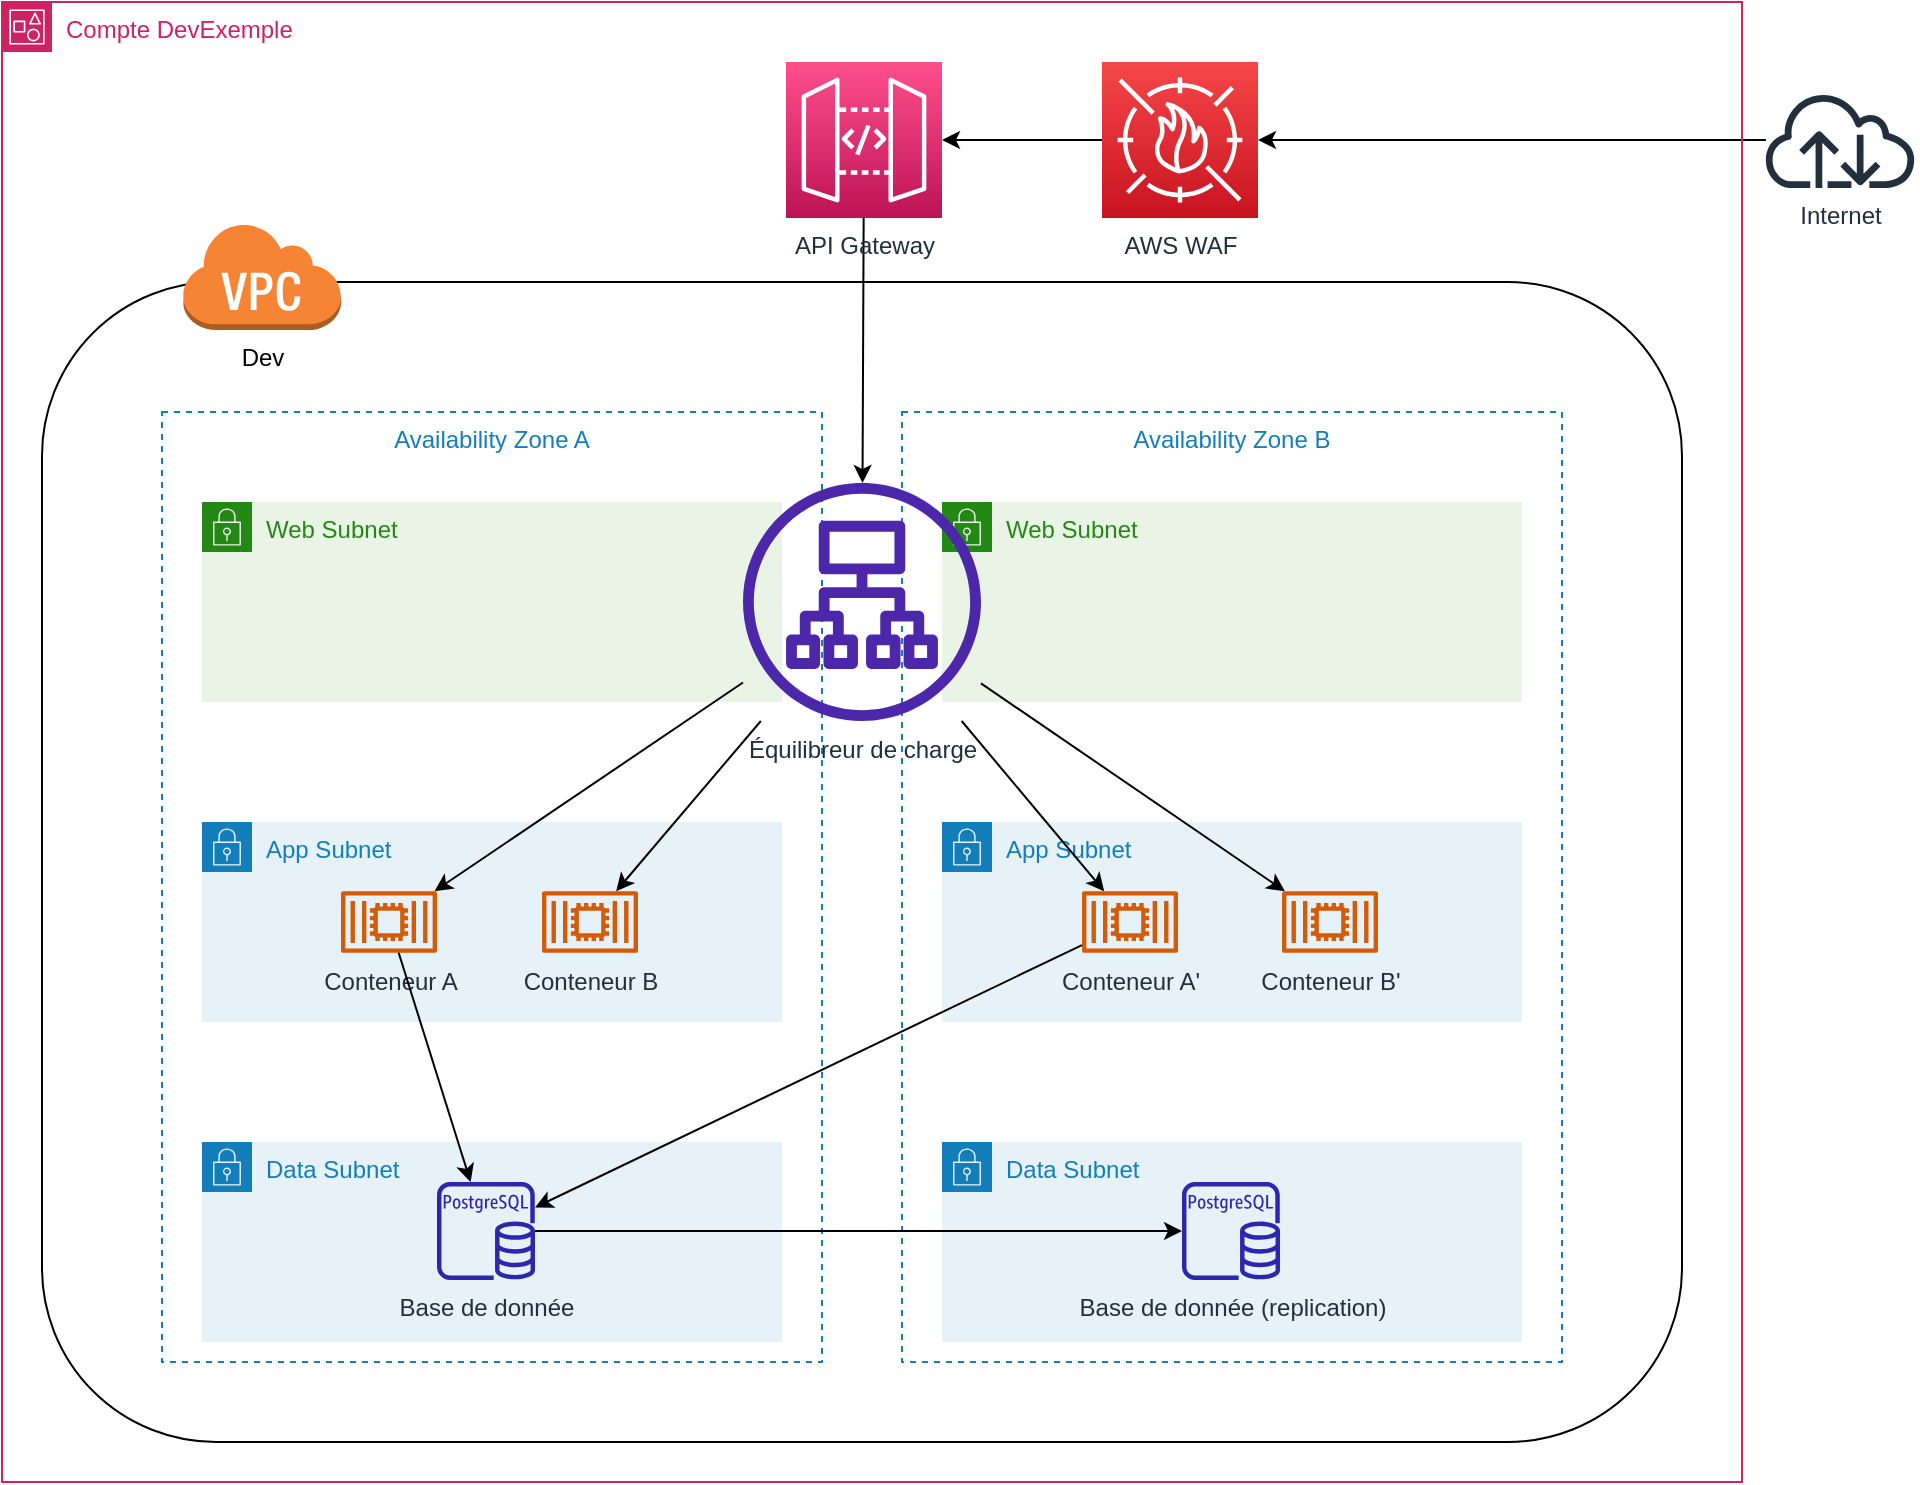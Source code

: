 <mxfile version="20.2.3" type="device"><diagram id="QwVLbFLz_wdLK7h5ZTzU" name="Page-1"><mxGraphModel dx="1289" dy="1144" grid="1" gridSize="10" guides="1" tooltips="1" connect="1" arrows="1" fold="1" page="1" pageScale="1" pageWidth="1100" pageHeight="850" math="0" shadow="0"><root><mxCell id="0"/><mxCell id="1" parent="0"/><mxCell id="FZyQllUCwNQQ6tevmJGe-1" value="" style="rounded=1;whiteSpace=wrap;html=1;strokeColor=default;" vertex="1" parent="1"><mxGeometry x="120" y="160" width="820" height="580" as="geometry"/></mxCell><mxCell id="FZyQllUCwNQQ6tevmJGe-2" value="Availability Zone B" style="fillColor=none;strokeColor=#147EBA;dashed=1;verticalAlign=top;fontStyle=0;fontColor=#147EBA;" vertex="1" parent="1"><mxGeometry x="550" y="225" width="330" height="475" as="geometry"/></mxCell><mxCell id="FZyQllUCwNQQ6tevmJGe-3" value="Dev" style="outlineConnect=0;dashed=0;verticalLabelPosition=bottom;verticalAlign=top;align=center;html=1;shape=mxgraph.aws3.virtual_private_cloud;fillColor=#F58534;gradientColor=none;" vertex="1" parent="1"><mxGeometry x="190" y="130" width="79.5" height="54" as="geometry"/></mxCell><mxCell id="FZyQllUCwNQQ6tevmJGe-4" value="Availability Zone A" style="fillColor=none;strokeColor=#147EBA;dashed=1;verticalAlign=top;fontStyle=0;fontColor=#147EBA;" vertex="1" parent="1"><mxGeometry x="180" y="225" width="330" height="475" as="geometry"/></mxCell><mxCell id="FZyQllUCwNQQ6tevmJGe-6" value="Web Subnet" style="points=[[0,0],[0.25,0],[0.5,0],[0.75,0],[1,0],[1,0.25],[1,0.5],[1,0.75],[1,1],[0.75,1],[0.5,1],[0.25,1],[0,1],[0,0.75],[0,0.5],[0,0.25]];outlineConnect=0;gradientColor=none;html=1;whiteSpace=wrap;fontSize=12;fontStyle=0;container=1;pointerEvents=0;collapsible=0;recursiveResize=0;shape=mxgraph.aws4.group;grIcon=mxgraph.aws4.group_security_group;grStroke=0;strokeColor=#248814;fillColor=#E9F3E6;verticalAlign=top;align=left;spacingLeft=30;fontColor=#248814;perimeterSpacing=1;labelBorderColor=none;backgroundOutline=0;fillStyle=auto;" vertex="1" parent="1"><mxGeometry x="200" y="270" width="290" height="100" as="geometry"/></mxCell><mxCell id="FZyQllUCwNQQ6tevmJGe-8" value="App Subnet" style="points=[[0,0],[0.25,0],[0.5,0],[0.75,0],[1,0],[1,0.25],[1,0.5],[1,0.75],[1,1],[0.75,1],[0.5,1],[0.25,1],[0,1],[0,0.75],[0,0.5],[0,0.25]];outlineConnect=0;gradientColor=none;html=1;whiteSpace=wrap;fontSize=12;fontStyle=0;container=1;pointerEvents=0;collapsible=0;recursiveResize=0;shape=mxgraph.aws4.group;grIcon=mxgraph.aws4.group_security_group;grStroke=0;strokeColor=#147EBA;fillColor=#E6F2F8;verticalAlign=top;align=left;spacingLeft=30;fontColor=#147EBA;dashed=0;" vertex="1" parent="1"><mxGeometry x="200" y="430" width="290" height="100" as="geometry"/></mxCell><mxCell id="FZyQllUCwNQQ6tevmJGe-28" value="Conteneur A" style="sketch=0;outlineConnect=0;fontColor=#232F3E;gradientColor=none;fillColor=#D45B07;strokeColor=none;dashed=0;verticalLabelPosition=bottom;verticalAlign=top;align=center;html=1;fontSize=12;fontStyle=0;aspect=fixed;pointerEvents=1;shape=mxgraph.aws4.container_2;" vertex="1" parent="FZyQllUCwNQQ6tevmJGe-8"><mxGeometry x="69.5" y="34.5" width="48" height="31" as="geometry"/></mxCell><mxCell id="FZyQllUCwNQQ6tevmJGe-29" value="Conteneur B" style="sketch=0;outlineConnect=0;fontColor=#232F3E;gradientColor=none;fillColor=#D45B07;strokeColor=none;dashed=0;verticalLabelPosition=bottom;verticalAlign=top;align=center;html=1;fontSize=12;fontStyle=0;aspect=fixed;pointerEvents=1;shape=mxgraph.aws4.container_2;" vertex="1" parent="FZyQllUCwNQQ6tevmJGe-8"><mxGeometry x="170" y="34.5" width="48" height="31" as="geometry"/></mxCell><mxCell id="FZyQllUCwNQQ6tevmJGe-9" value="Data Subnet" style="points=[[0,0],[0.25,0],[0.5,0],[0.75,0],[1,0],[1,0.25],[1,0.5],[1,0.75],[1,1],[0.75,1],[0.5,1],[0.25,1],[0,1],[0,0.75],[0,0.5],[0,0.25]];outlineConnect=0;gradientColor=none;html=1;whiteSpace=wrap;fontSize=12;fontStyle=0;container=1;pointerEvents=0;collapsible=0;recursiveResize=0;shape=mxgraph.aws4.group;grIcon=mxgraph.aws4.group_security_group;grStroke=0;strokeColor=#147EBA;fillColor=#E6F2F8;verticalAlign=top;align=left;spacingLeft=30;fontColor=#147EBA;dashed=0;" vertex="1" parent="1"><mxGeometry x="200" y="590" width="290" height="100" as="geometry"/></mxCell><mxCell id="FZyQllUCwNQQ6tevmJGe-32" value="Base de donnée" style="sketch=0;outlineConnect=0;fontColor=#232F3E;gradientColor=none;fillColor=#2E27AD;strokeColor=none;dashed=0;verticalLabelPosition=bottom;verticalAlign=top;align=center;html=1;fontSize=12;fontStyle=0;aspect=fixed;pointerEvents=1;shape=mxgraph.aws4.rds_postgresql_instance;" vertex="1" parent="FZyQllUCwNQQ6tevmJGe-9"><mxGeometry x="117.5" y="20" width="49" height="49" as="geometry"/></mxCell><mxCell id="FZyQllUCwNQQ6tevmJGe-18" value="Web Subnet" style="points=[[0,0],[0.25,0],[0.5,0],[0.75,0],[1,0],[1,0.25],[1,0.5],[1,0.75],[1,1],[0.75,1],[0.5,1],[0.25,1],[0,1],[0,0.75],[0,0.5],[0,0.25]];outlineConnect=0;gradientColor=none;html=1;whiteSpace=wrap;fontSize=12;fontStyle=0;container=1;pointerEvents=0;collapsible=0;recursiveResize=0;shape=mxgraph.aws4.group;grIcon=mxgraph.aws4.group_security_group;grStroke=0;strokeColor=#248814;fillColor=#E9F3E6;verticalAlign=top;align=left;spacingLeft=30;fontColor=#248814;perimeterSpacing=1;labelBorderColor=none;backgroundOutline=0;fillStyle=auto;" vertex="1" parent="1"><mxGeometry x="570" y="270" width="290" height="100" as="geometry"/></mxCell><mxCell id="FZyQllUCwNQQ6tevmJGe-19" value="App Subnet" style="points=[[0,0],[0.25,0],[0.5,0],[0.75,0],[1,0],[1,0.25],[1,0.5],[1,0.75],[1,1],[0.75,1],[0.5,1],[0.25,1],[0,1],[0,0.75],[0,0.5],[0,0.25]];outlineConnect=0;gradientColor=none;html=1;whiteSpace=wrap;fontSize=12;fontStyle=0;container=1;pointerEvents=0;collapsible=0;recursiveResize=0;shape=mxgraph.aws4.group;grIcon=mxgraph.aws4.group_security_group;grStroke=0;strokeColor=#147EBA;fillColor=#E6F2F8;verticalAlign=top;align=left;spacingLeft=30;fontColor=#147EBA;dashed=0;" vertex="1" parent="1"><mxGeometry x="570" y="430" width="290" height="100" as="geometry"/></mxCell><mxCell id="FZyQllUCwNQQ6tevmJGe-30" value="Conteneur A'" style="sketch=0;outlineConnect=0;fontColor=#232F3E;gradientColor=none;fillColor=#D45B07;strokeColor=none;dashed=0;verticalLabelPosition=bottom;verticalAlign=top;align=center;html=1;fontSize=12;fontStyle=0;aspect=fixed;pointerEvents=1;shape=mxgraph.aws4.container_2;" vertex="1" parent="FZyQllUCwNQQ6tevmJGe-19"><mxGeometry x="70" y="34.5" width="48" height="31" as="geometry"/></mxCell><mxCell id="FZyQllUCwNQQ6tevmJGe-31" value="Conteneur B'" style="sketch=0;outlineConnect=0;fontColor=#232F3E;gradientColor=none;fillColor=#D45B07;strokeColor=none;dashed=0;verticalLabelPosition=bottom;verticalAlign=top;align=center;html=1;fontSize=12;fontStyle=0;aspect=fixed;pointerEvents=1;shape=mxgraph.aws4.container_2;" vertex="1" parent="FZyQllUCwNQQ6tevmJGe-19"><mxGeometry x="170" y="34.5" width="48" height="31" as="geometry"/></mxCell><mxCell id="FZyQllUCwNQQ6tevmJGe-20" value="Data Subnet" style="points=[[0,0],[0.25,0],[0.5,0],[0.75,0],[1,0],[1,0.25],[1,0.5],[1,0.75],[1,1],[0.75,1],[0.5,1],[0.25,1],[0,1],[0,0.75],[0,0.5],[0,0.25]];outlineConnect=0;gradientColor=none;html=1;whiteSpace=wrap;fontSize=12;fontStyle=0;container=1;pointerEvents=0;collapsible=0;recursiveResize=0;shape=mxgraph.aws4.group;grIcon=mxgraph.aws4.group_security_group;grStroke=0;strokeColor=#147EBA;fillColor=#E6F2F8;verticalAlign=top;align=left;spacingLeft=30;fontColor=#147EBA;dashed=0;" vertex="1" parent="1"><mxGeometry x="570" y="590" width="290" height="100" as="geometry"/></mxCell><mxCell id="FZyQllUCwNQQ6tevmJGe-34" style="rounded=0;orthogonalLoop=1;jettySize=auto;html=1;" edge="1" parent="1" source="FZyQllUCwNQQ6tevmJGe-27" target="FZyQllUCwNQQ6tevmJGe-28"><mxGeometry relative="1" as="geometry"/></mxCell><mxCell id="FZyQllUCwNQQ6tevmJGe-35" style="edgeStyle=none;rounded=0;orthogonalLoop=1;jettySize=auto;html=1;" edge="1" parent="1" source="FZyQllUCwNQQ6tevmJGe-27" target="FZyQllUCwNQQ6tevmJGe-29"><mxGeometry relative="1" as="geometry"/></mxCell><mxCell id="FZyQllUCwNQQ6tevmJGe-36" style="edgeStyle=none;rounded=0;orthogonalLoop=1;jettySize=auto;html=1;" edge="1" parent="1" source="FZyQllUCwNQQ6tevmJGe-27" target="FZyQllUCwNQQ6tevmJGe-30"><mxGeometry relative="1" as="geometry"/></mxCell><mxCell id="FZyQllUCwNQQ6tevmJGe-37" style="edgeStyle=none;rounded=0;orthogonalLoop=1;jettySize=auto;html=1;" edge="1" parent="1" source="FZyQllUCwNQQ6tevmJGe-27" target="FZyQllUCwNQQ6tevmJGe-31"><mxGeometry relative="1" as="geometry"/></mxCell><mxCell id="FZyQllUCwNQQ6tevmJGe-27" value="Équilibreur de charge" style="sketch=0;outlineConnect=0;fontColor=#232F3E;gradientColor=none;fillColor=#4D27AA;strokeColor=none;dashed=0;verticalLabelPosition=bottom;verticalAlign=top;align=center;html=1;fontSize=12;fontStyle=0;aspect=fixed;pointerEvents=1;shape=mxgraph.aws4.application_load_balancer;" vertex="1" parent="1"><mxGeometry x="470.5" y="260.5" width="119" height="119" as="geometry"/></mxCell><mxCell id="FZyQllUCwNQQ6tevmJGe-33" value="Base de donnée (replication)" style="sketch=0;outlineConnect=0;fontColor=#232F3E;gradientColor=none;fillColor=#2E27AD;strokeColor=none;dashed=0;verticalLabelPosition=bottom;verticalAlign=top;align=center;html=1;fontSize=12;fontStyle=0;aspect=fixed;pointerEvents=1;shape=mxgraph.aws4.rds_postgresql_instance;" vertex="1" parent="1"><mxGeometry x="690" y="610" width="49" height="49" as="geometry"/></mxCell><mxCell id="FZyQllUCwNQQ6tevmJGe-38" style="edgeStyle=none;rounded=0;orthogonalLoop=1;jettySize=auto;html=1;" edge="1" parent="1" source="FZyQllUCwNQQ6tevmJGe-28" target="FZyQllUCwNQQ6tevmJGe-32"><mxGeometry relative="1" as="geometry"/></mxCell><mxCell id="FZyQllUCwNQQ6tevmJGe-39" style="edgeStyle=none;rounded=0;orthogonalLoop=1;jettySize=auto;html=1;" edge="1" parent="1" source="FZyQllUCwNQQ6tevmJGe-30" target="FZyQllUCwNQQ6tevmJGe-32"><mxGeometry relative="1" as="geometry"/></mxCell><mxCell id="FZyQllUCwNQQ6tevmJGe-40" style="edgeStyle=none;rounded=0;orthogonalLoop=1;jettySize=auto;html=1;" edge="1" parent="1" source="FZyQllUCwNQQ6tevmJGe-32" target="FZyQllUCwNQQ6tevmJGe-33"><mxGeometry relative="1" as="geometry"/></mxCell><mxCell id="FZyQllUCwNQQ6tevmJGe-46" style="edgeStyle=none;rounded=0;orthogonalLoop=1;jettySize=auto;html=1;" edge="1" parent="1" source="FZyQllUCwNQQ6tevmJGe-41" target="FZyQllUCwNQQ6tevmJGe-27"><mxGeometry relative="1" as="geometry"/></mxCell><mxCell id="FZyQllUCwNQQ6tevmJGe-41" value="API Gateway" style="sketch=0;points=[[0,0,0],[0.25,0,0],[0.5,0,0],[0.75,0,0],[1,0,0],[0,1,0],[0.25,1,0],[0.5,1,0],[0.75,1,0],[1,1,0],[0,0.25,0],[0,0.5,0],[0,0.75,0],[1,0.25,0],[1,0.5,0],[1,0.75,0]];outlineConnect=0;fontColor=#232F3E;gradientColor=#FF4F8B;gradientDirection=north;fillColor=#BC1356;strokeColor=#ffffff;dashed=0;verticalLabelPosition=bottom;verticalAlign=top;align=center;html=1;fontSize=12;fontStyle=0;aspect=fixed;shape=mxgraph.aws4.resourceIcon;resIcon=mxgraph.aws4.api_gateway;" vertex="1" parent="1"><mxGeometry x="492" y="50" width="78" height="78" as="geometry"/></mxCell><mxCell id="FZyQllUCwNQQ6tevmJGe-44" style="edgeStyle=none;rounded=0;orthogonalLoop=1;jettySize=auto;html=1;entryX=1;entryY=0.5;entryDx=0;entryDy=0;entryPerimeter=0;" edge="1" parent="1" source="FZyQllUCwNQQ6tevmJGe-42" target="FZyQllUCwNQQ6tevmJGe-43"><mxGeometry relative="1" as="geometry"/></mxCell><mxCell id="FZyQllUCwNQQ6tevmJGe-42" value="Internet" style="sketch=0;outlineConnect=0;fontColor=#232F3E;gradientColor=none;fillColor=#232F3D;strokeColor=none;dashed=0;verticalLabelPosition=bottom;verticalAlign=top;align=center;html=1;fontSize=12;fontStyle=0;aspect=fixed;pointerEvents=1;shape=mxgraph.aws4.internet;" vertex="1" parent="1"><mxGeometry x="980" y="65" width="78" height="48" as="geometry"/></mxCell><mxCell id="FZyQllUCwNQQ6tevmJGe-45" value="" style="edgeStyle=none;rounded=0;orthogonalLoop=1;jettySize=auto;html=1;" edge="1" parent="1" source="FZyQllUCwNQQ6tevmJGe-43" target="FZyQllUCwNQQ6tevmJGe-41"><mxGeometry relative="1" as="geometry"/></mxCell><mxCell id="FZyQllUCwNQQ6tevmJGe-43" value="AWS WAF" style="sketch=0;points=[[0,0,0],[0.25,0,0],[0.5,0,0],[0.75,0,0],[1,0,0],[0,1,0],[0.25,1,0],[0.5,1,0],[0.75,1,0],[1,1,0],[0,0.25,0],[0,0.5,0],[0,0.75,0],[1,0.25,0],[1,0.5,0],[1,0.75,0]];outlineConnect=0;fontColor=#232F3E;gradientColor=#F54749;gradientDirection=north;fillColor=#C7131F;strokeColor=#ffffff;dashed=0;verticalLabelPosition=bottom;verticalAlign=top;align=center;html=1;fontSize=12;fontStyle=0;aspect=fixed;shape=mxgraph.aws4.resourceIcon;resIcon=mxgraph.aws4.waf;" vertex="1" parent="1"><mxGeometry x="650" y="50" width="78" height="78" as="geometry"/></mxCell><mxCell id="FZyQllUCwNQQ6tevmJGe-47" value="Compte DevExemple" style="points=[[0,0],[0.25,0],[0.5,0],[0.75,0],[1,0],[1,0.25],[1,0.5],[1,0.75],[1,1],[0.75,1],[0.5,1],[0.25,1],[0,1],[0,0.75],[0,0.5],[0,0.25]];outlineConnect=0;gradientColor=none;html=1;whiteSpace=wrap;fontSize=12;fontStyle=0;container=1;pointerEvents=0;collapsible=0;recursiveResize=0;shape=mxgraph.aws4.group;grIcon=mxgraph.aws4.group_account;strokeColor=#CD2264;fillColor=none;verticalAlign=top;align=left;spacingLeft=30;fontColor=#CD2264;dashed=0;" vertex="1" parent="1"><mxGeometry x="100" y="20" width="870" height="740" as="geometry"/></mxCell></root></mxGraphModel></diagram></mxfile>